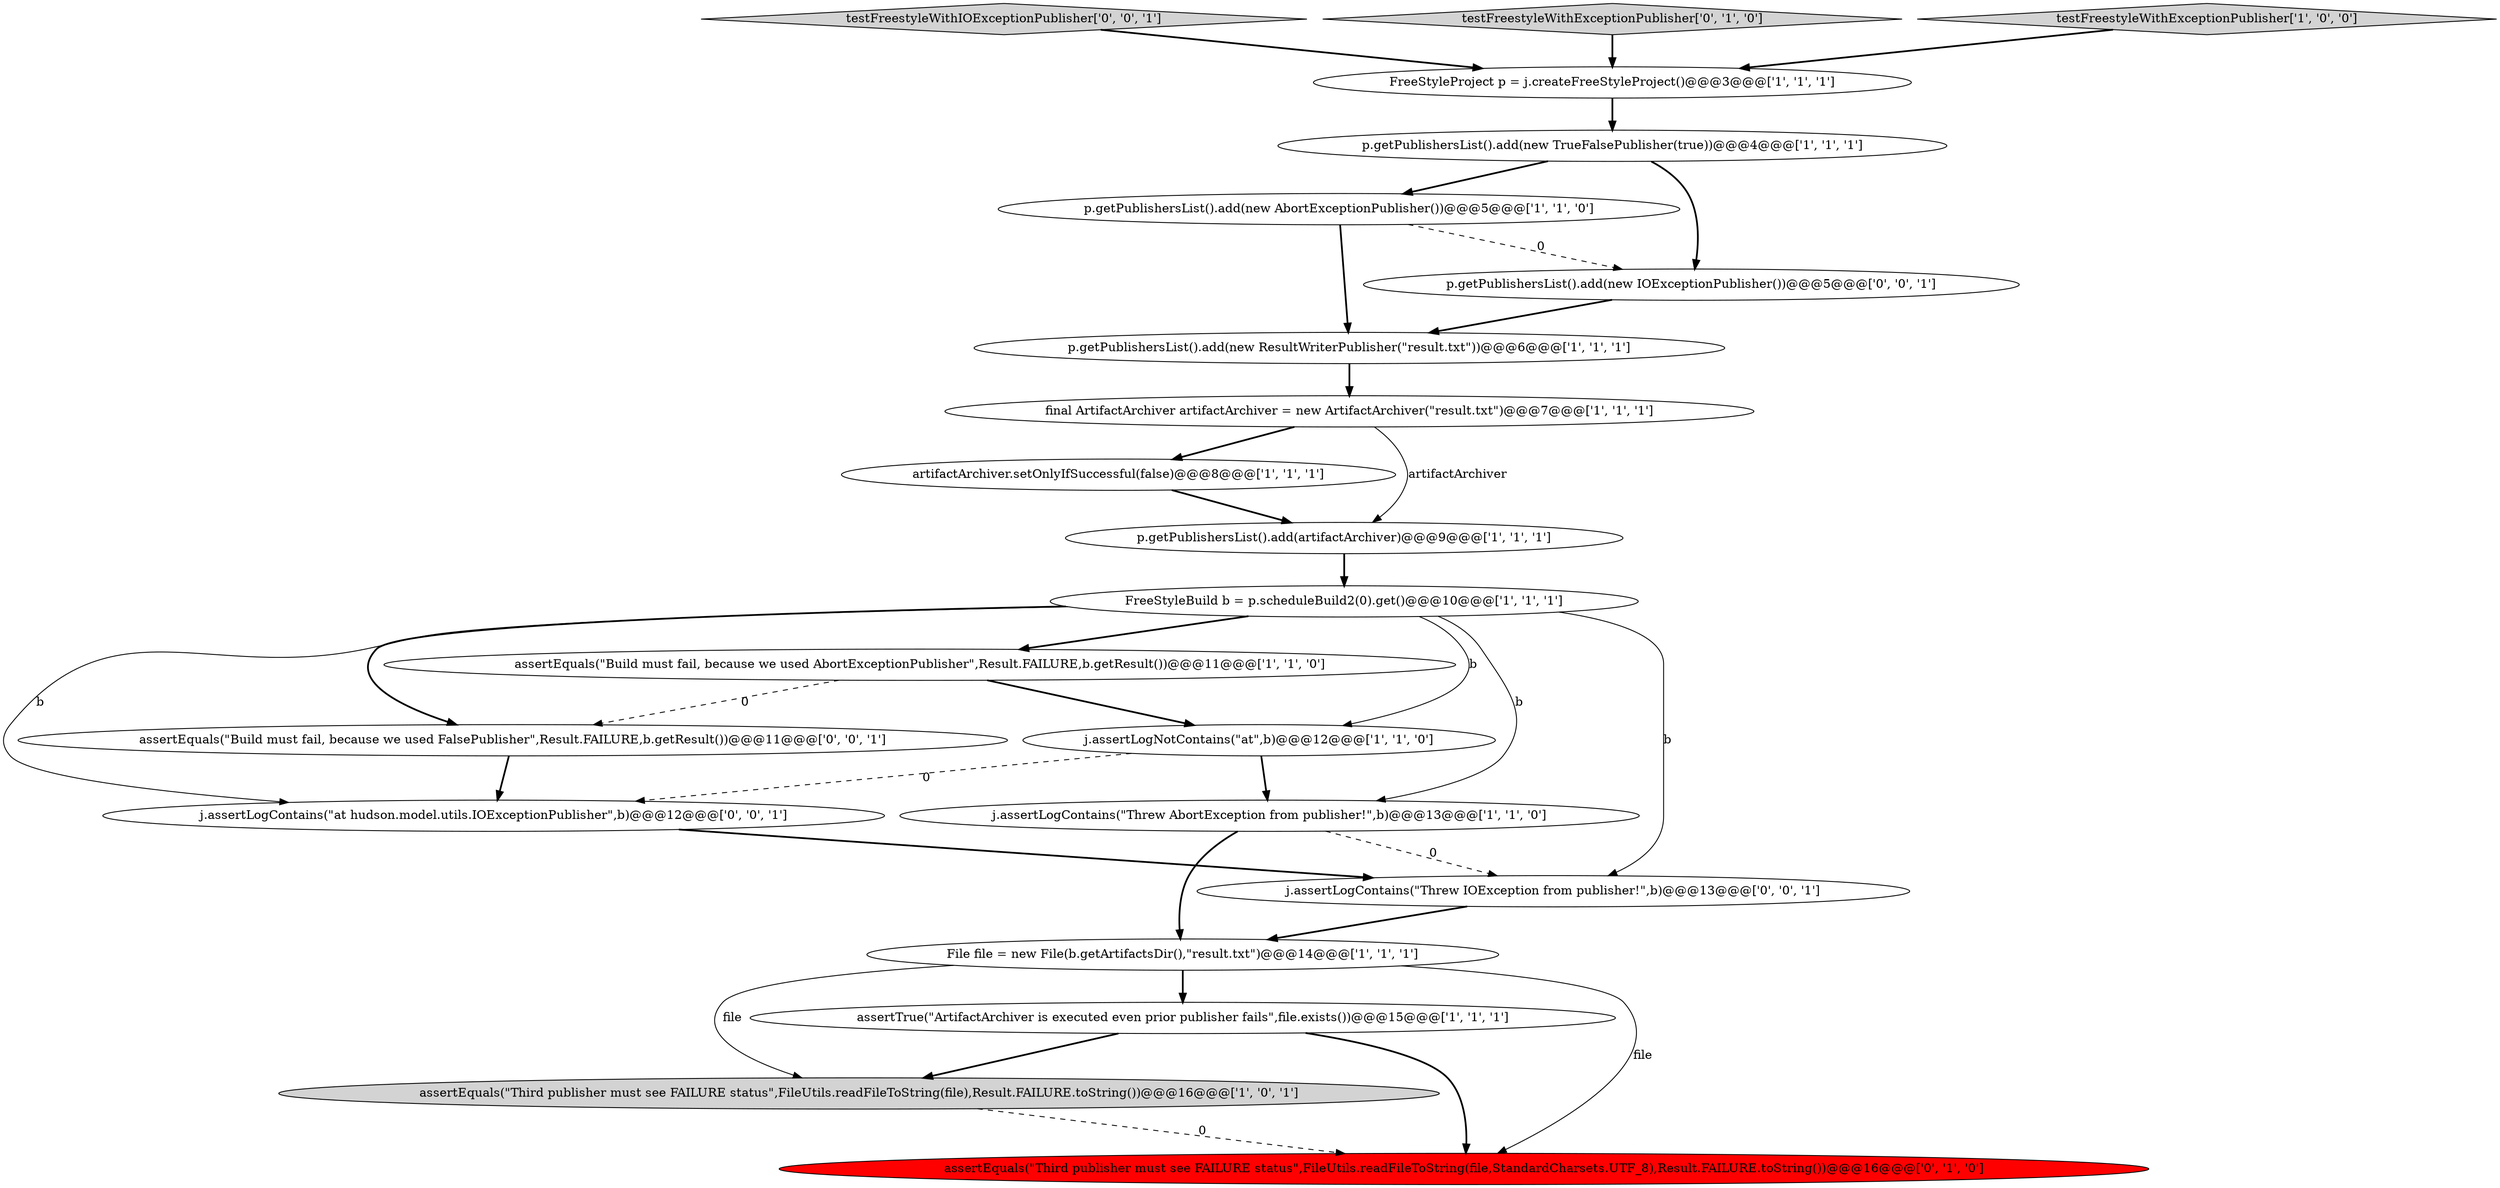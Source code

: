 digraph {
13 [style = filled, label = "j.assertLogContains(\"Threw AbortException from publisher!\",b)@@@13@@@['1', '1', '0']", fillcolor = white, shape = ellipse image = "AAA0AAABBB1BBB"];
2 [style = filled, label = "assertEquals(\"Third publisher must see FAILURE status\",FileUtils.readFileToString(file),Result.FAILURE.toString())@@@16@@@['1', '0', '1']", fillcolor = lightgray, shape = ellipse image = "AAA0AAABBB1BBB"];
0 [style = filled, label = "artifactArchiver.setOnlyIfSuccessful(false)@@@8@@@['1', '1', '1']", fillcolor = white, shape = ellipse image = "AAA0AAABBB1BBB"];
15 [style = filled, label = "assertEquals(\"Third publisher must see FAILURE status\",FileUtils.readFileToString(file,StandardCharsets.UTF_8),Result.FAILURE.toString())@@@16@@@['0', '1', '0']", fillcolor = red, shape = ellipse image = "AAA1AAABBB2BBB"];
17 [style = filled, label = "j.assertLogContains(\"Threw IOException from publisher!\",b)@@@13@@@['0', '0', '1']", fillcolor = white, shape = ellipse image = "AAA0AAABBB3BBB"];
21 [style = filled, label = "assertEquals(\"Build must fail, because we used FalsePublisher\",Result.FAILURE,b.getResult())@@@11@@@['0', '0', '1']", fillcolor = white, shape = ellipse image = "AAA0AAABBB3BBB"];
8 [style = filled, label = "FreeStyleProject p = j.createFreeStyleProject()@@@3@@@['1', '1', '1']", fillcolor = white, shape = ellipse image = "AAA0AAABBB1BBB"];
1 [style = filled, label = "p.getPublishersList().add(new AbortExceptionPublisher())@@@5@@@['1', '1', '0']", fillcolor = white, shape = ellipse image = "AAA0AAABBB1BBB"];
9 [style = filled, label = "FreeStyleBuild b = p.scheduleBuild2(0).get()@@@10@@@['1', '1', '1']", fillcolor = white, shape = ellipse image = "AAA0AAABBB1BBB"];
6 [style = filled, label = "p.getPublishersList().add(new TrueFalsePublisher(true))@@@4@@@['1', '1', '1']", fillcolor = white, shape = ellipse image = "AAA0AAABBB1BBB"];
19 [style = filled, label = "testFreestyleWithIOExceptionPublisher['0', '0', '1']", fillcolor = lightgray, shape = diamond image = "AAA0AAABBB3BBB"];
4 [style = filled, label = "assertEquals(\"Build must fail, because we used AbortExceptionPublisher\",Result.FAILURE,b.getResult())@@@11@@@['1', '1', '0']", fillcolor = white, shape = ellipse image = "AAA0AAABBB1BBB"];
12 [style = filled, label = "p.getPublishersList().add(artifactArchiver)@@@9@@@['1', '1', '1']", fillcolor = white, shape = ellipse image = "AAA0AAABBB1BBB"];
7 [style = filled, label = "File file = new File(b.getArtifactsDir(),\"result.txt\")@@@14@@@['1', '1', '1']", fillcolor = white, shape = ellipse image = "AAA0AAABBB1BBB"];
11 [style = filled, label = "p.getPublishersList().add(new ResultWriterPublisher(\"result.txt\"))@@@6@@@['1', '1', '1']", fillcolor = white, shape = ellipse image = "AAA0AAABBB1BBB"];
16 [style = filled, label = "testFreestyleWithExceptionPublisher['0', '1', '0']", fillcolor = lightgray, shape = diamond image = "AAA0AAABBB2BBB"];
5 [style = filled, label = "final ArtifactArchiver artifactArchiver = new ArtifactArchiver(\"result.txt\")@@@7@@@['1', '1', '1']", fillcolor = white, shape = ellipse image = "AAA0AAABBB1BBB"];
18 [style = filled, label = "j.assertLogContains(\"at hudson.model.utils.IOExceptionPublisher\",b)@@@12@@@['0', '0', '1']", fillcolor = white, shape = ellipse image = "AAA0AAABBB3BBB"];
14 [style = filled, label = "j.assertLogNotContains(\"at\",b)@@@12@@@['1', '1', '0']", fillcolor = white, shape = ellipse image = "AAA0AAABBB1BBB"];
10 [style = filled, label = "assertTrue(\"ArtifactArchiver is executed even prior publisher fails\",file.exists())@@@15@@@['1', '1', '1']", fillcolor = white, shape = ellipse image = "AAA0AAABBB1BBB"];
3 [style = filled, label = "testFreestyleWithExceptionPublisher['1', '0', '0']", fillcolor = lightgray, shape = diamond image = "AAA0AAABBB1BBB"];
20 [style = filled, label = "p.getPublishersList().add(new IOExceptionPublisher())@@@5@@@['0', '0', '1']", fillcolor = white, shape = ellipse image = "AAA0AAABBB3BBB"];
4->14 [style = bold, label=""];
7->2 [style = solid, label="file"];
10->15 [style = bold, label=""];
7->15 [style = solid, label="file"];
16->8 [style = bold, label=""];
7->10 [style = bold, label=""];
9->4 [style = bold, label=""];
0->12 [style = bold, label=""];
18->17 [style = bold, label=""];
13->17 [style = dashed, label="0"];
8->6 [style = bold, label=""];
12->9 [style = bold, label=""];
4->21 [style = dashed, label="0"];
21->18 [style = bold, label=""];
19->8 [style = bold, label=""];
1->11 [style = bold, label=""];
2->15 [style = dashed, label="0"];
1->20 [style = dashed, label="0"];
17->7 [style = bold, label=""];
6->20 [style = bold, label=""];
6->1 [style = bold, label=""];
11->5 [style = bold, label=""];
9->14 [style = solid, label="b"];
9->18 [style = solid, label="b"];
5->0 [style = bold, label=""];
13->7 [style = bold, label=""];
3->8 [style = bold, label=""];
9->17 [style = solid, label="b"];
9->21 [style = bold, label=""];
10->2 [style = bold, label=""];
9->13 [style = solid, label="b"];
14->13 [style = bold, label=""];
14->18 [style = dashed, label="0"];
5->12 [style = solid, label="artifactArchiver"];
20->11 [style = bold, label=""];
}
